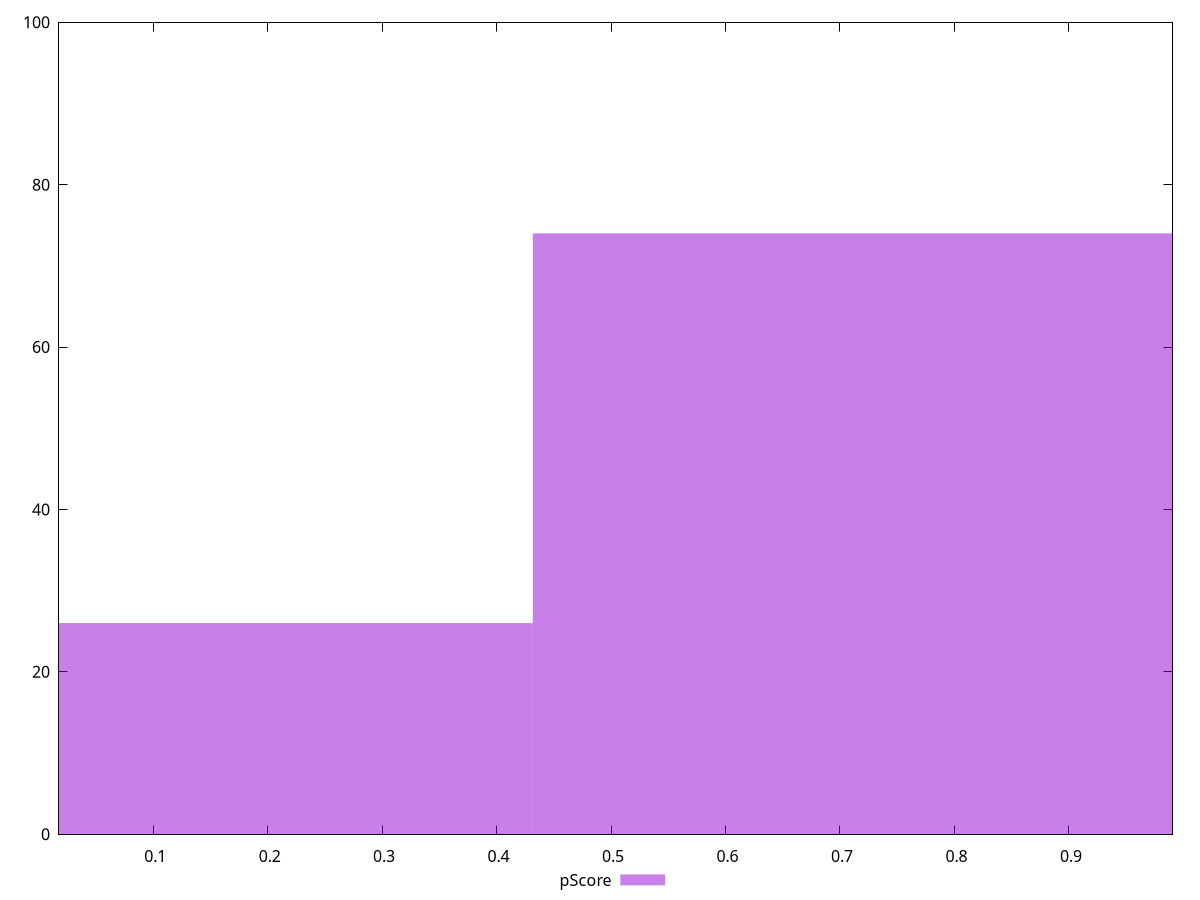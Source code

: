 reset

$pScore <<EOF
0.8632915694814953 74
0 26
EOF

set key outside below
set boxwidth 0.8632915694814953
set xrange [0.017706111101411737:0.9905072368736434]
set yrange [0:100]
set trange [0:100]
set style fill transparent solid 0.5 noborder
set terminal svg size 640, 490 enhanced background rgb 'white'
set output "reports/report_00028_2021-02-24T12-49-42.674Z/largest-contentful-paint/samples/agenda/pScore/histogram.svg"

plot $pScore title "pScore" with boxes

reset
